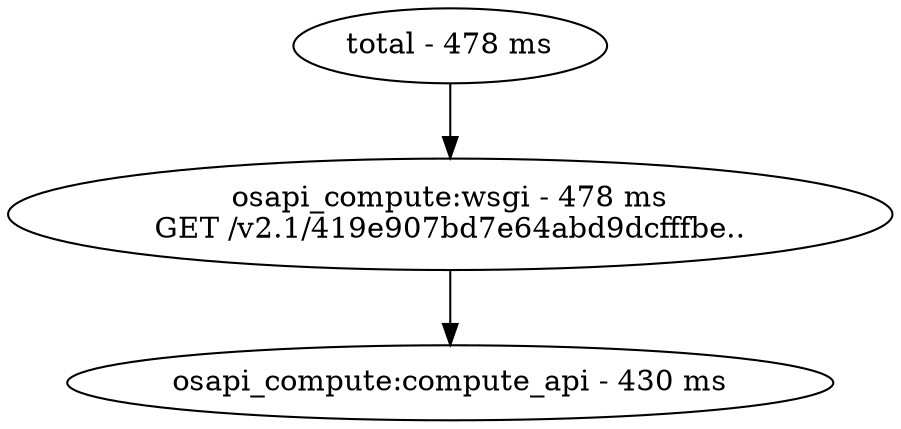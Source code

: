 digraph {
	0 [label="total - 478 ms"]
	1 [label="osapi_compute:wsgi - 478 ms\nGET /v2.1/419e907bd7e64abd9dcfffbe.."]
	2 [label="osapi_compute:compute_api - 430 ms"]
		1 -> 2
		0 -> 1
}